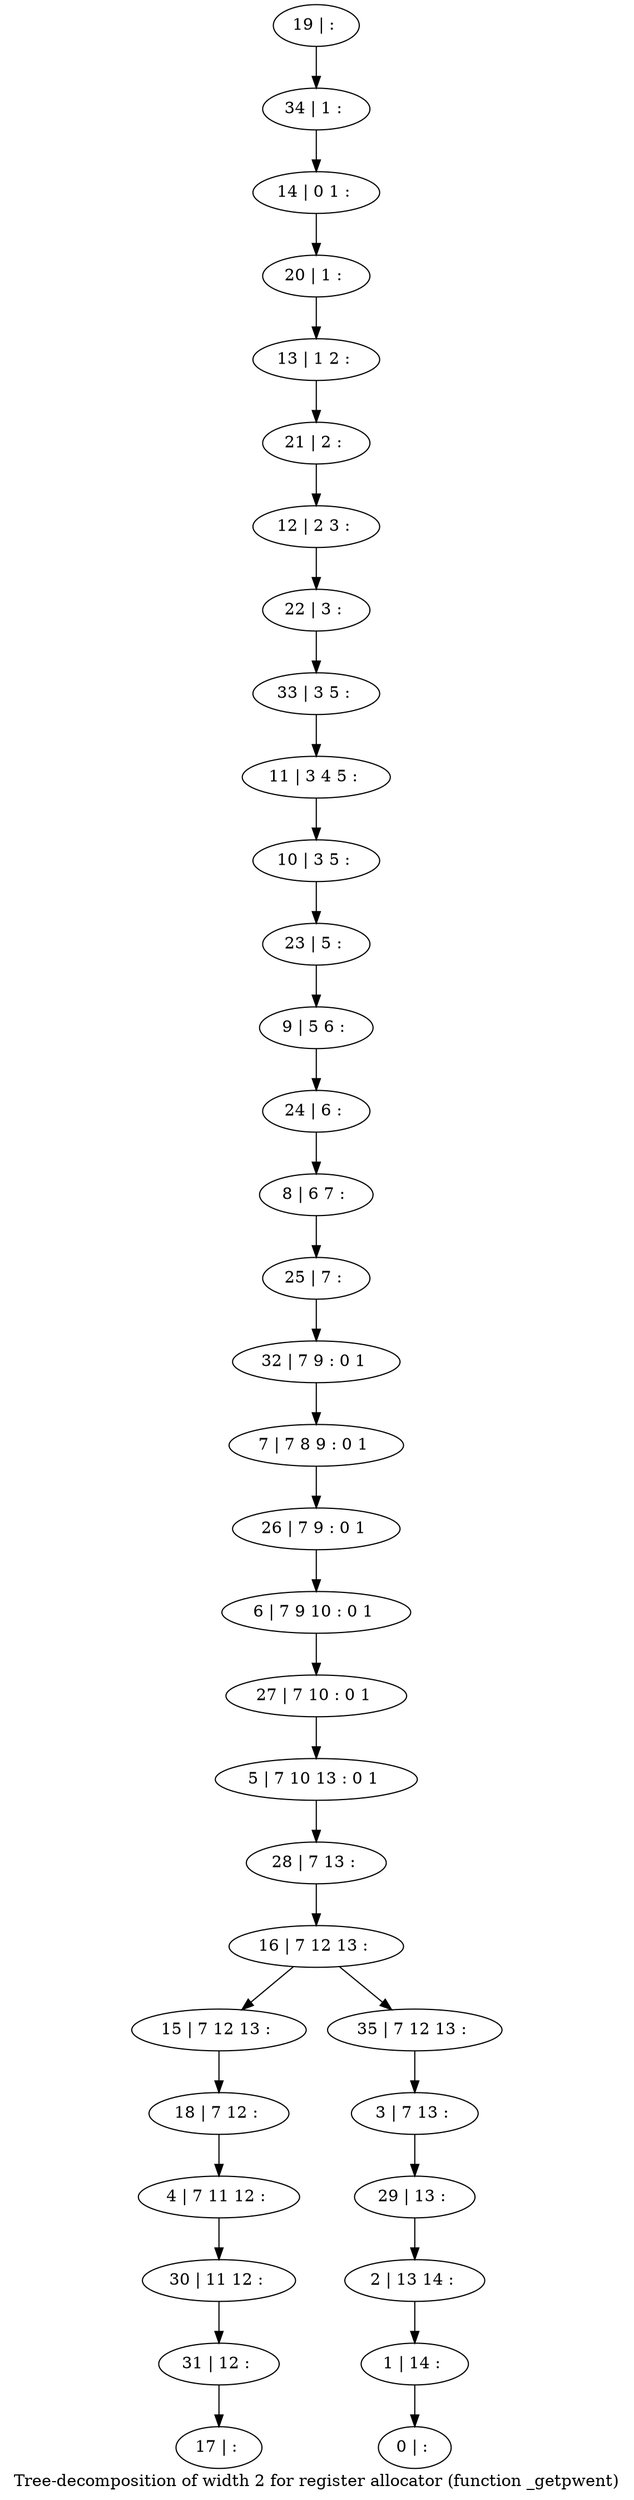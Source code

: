 digraph G {
graph [label="Tree-decomposition of width 2 for register allocator (function _getpwent)"]
0[label="0 | : "];
1[label="1 | 14 : "];
2[label="2 | 13 14 : "];
3[label="3 | 7 13 : "];
4[label="4 | 7 11 12 : "];
5[label="5 | 7 10 13 : 0 1 "];
6[label="6 | 7 9 10 : 0 1 "];
7[label="7 | 7 8 9 : 0 1 "];
8[label="8 | 6 7 : "];
9[label="9 | 5 6 : "];
10[label="10 | 3 5 : "];
11[label="11 | 3 4 5 : "];
12[label="12 | 2 3 : "];
13[label="13 | 1 2 : "];
14[label="14 | 0 1 : "];
15[label="15 | 7 12 13 : "];
16[label="16 | 7 12 13 : "];
17[label="17 | : "];
18[label="18 | 7 12 : "];
19[label="19 | : "];
20[label="20 | 1 : "];
21[label="21 | 2 : "];
22[label="22 | 3 : "];
23[label="23 | 5 : "];
24[label="24 | 6 : "];
25[label="25 | 7 : "];
26[label="26 | 7 9 : 0 1 "];
27[label="27 | 7 10 : 0 1 "];
28[label="28 | 7 13 : "];
29[label="29 | 13 : "];
30[label="30 | 11 12 : "];
31[label="31 | 12 : "];
32[label="32 | 7 9 : 0 1 "];
33[label="33 | 3 5 : "];
34[label="34 | 1 : "];
35[label="35 | 7 12 13 : "];
18->4 ;
15->18 ;
4->30 ;
31->17 ;
30->31 ;
19->34 ;
34->14 ;
14->20 ;
20->13 ;
13->21 ;
21->12 ;
12->22 ;
22->33 ;
33->11 ;
11->10 ;
10->23 ;
23->9 ;
9->24 ;
24->8 ;
8->25 ;
25->32 ;
32->7 ;
7->26 ;
26->6 ;
6->27 ;
27->5 ;
5->28 ;
28->16 ;
3->29 ;
29->2 ;
2->1 ;
1->0 ;
35->3 ;
16->15 ;
16->35 ;
}
